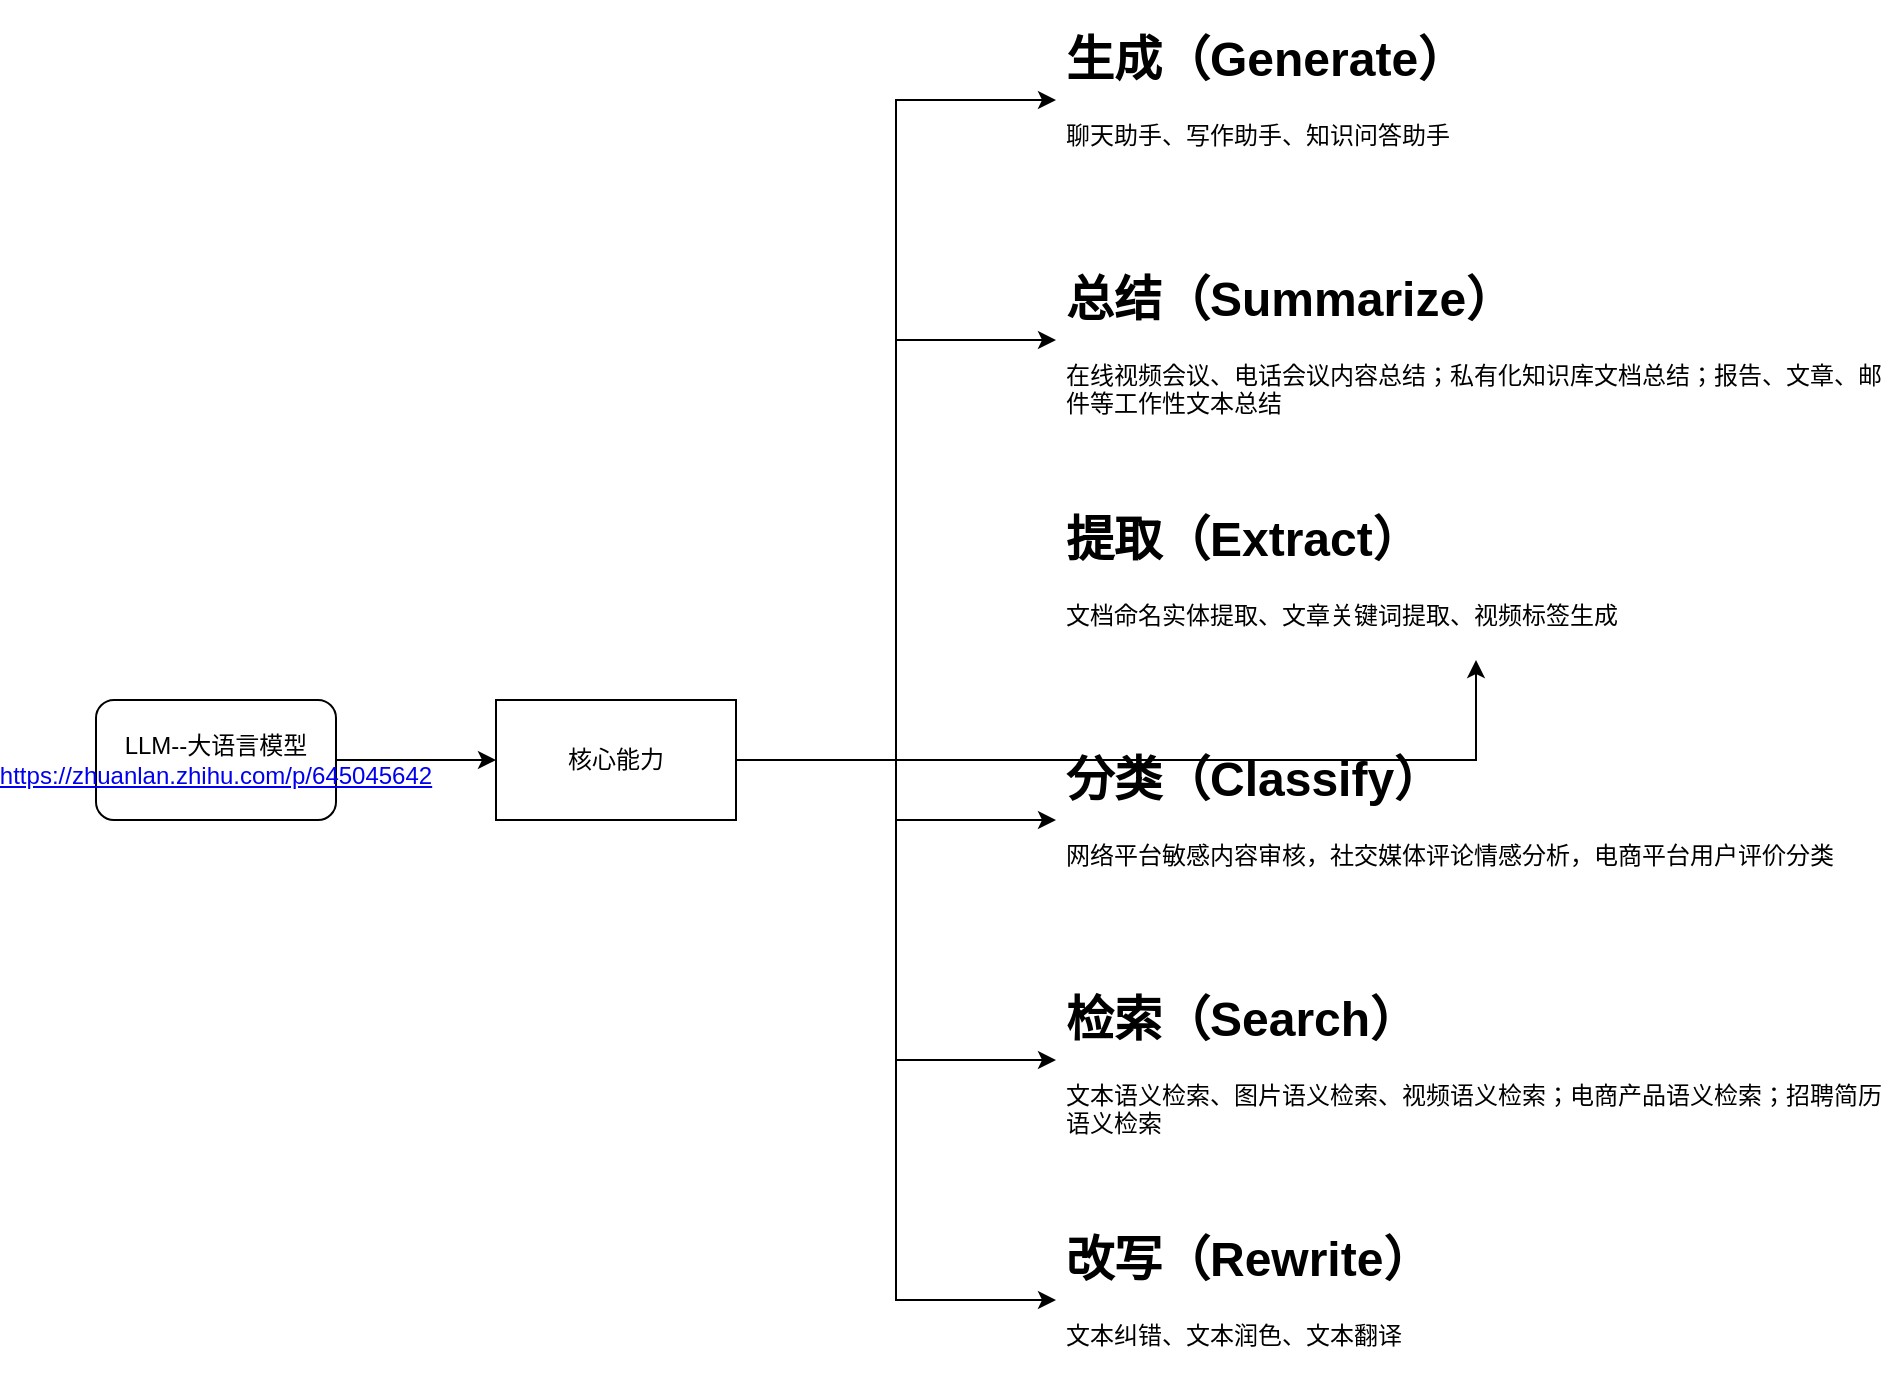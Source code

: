<mxfile version="22.1.11" type="github" pages="2">
  <diagram name="LLM" id="3DlHLGJXzKx2nmoPrJNQ">
    <mxGraphModel dx="1386" dy="785" grid="1" gridSize="10" guides="1" tooltips="1" connect="1" arrows="1" fold="1" page="1" pageScale="1" pageWidth="827" pageHeight="1169" math="0" shadow="0">
      <root>
        <mxCell id="0" />
        <mxCell id="1" parent="0" />
        <mxCell id="L2iHrLUZd3MNULrpQASm-12" style="edgeStyle=orthogonalEdgeStyle;rounded=0;orthogonalLoop=1;jettySize=auto;html=1;exitX=1;exitY=0.5;exitDx=0;exitDy=0;entryX=0;entryY=0.5;entryDx=0;entryDy=0;" edge="1" parent="1" source="L2iHrLUZd3MNULrpQASm-1" target="L2iHrLUZd3MNULrpQASm-5">
          <mxGeometry relative="1" as="geometry" />
        </mxCell>
        <mxCell id="L2iHrLUZd3MNULrpQASm-13" style="edgeStyle=orthogonalEdgeStyle;rounded=0;orthogonalLoop=1;jettySize=auto;html=1;exitX=1;exitY=0.5;exitDx=0;exitDy=0;entryX=0;entryY=0.5;entryDx=0;entryDy=0;" edge="1" parent="1" source="L2iHrLUZd3MNULrpQASm-1" target="L2iHrLUZd3MNULrpQASm-7">
          <mxGeometry relative="1" as="geometry" />
        </mxCell>
        <mxCell id="L2iHrLUZd3MNULrpQASm-14" style="edgeStyle=orthogonalEdgeStyle;rounded=0;orthogonalLoop=1;jettySize=auto;html=1;exitX=1;exitY=0.5;exitDx=0;exitDy=0;" edge="1" parent="1" source="L2iHrLUZd3MNULrpQASm-1" target="L2iHrLUZd3MNULrpQASm-8">
          <mxGeometry relative="1" as="geometry" />
        </mxCell>
        <mxCell id="L2iHrLUZd3MNULrpQASm-15" style="edgeStyle=orthogonalEdgeStyle;rounded=0;orthogonalLoop=1;jettySize=auto;html=1;exitX=1;exitY=0.5;exitDx=0;exitDy=0;entryX=0;entryY=0.5;entryDx=0;entryDy=0;" edge="1" parent="1" source="L2iHrLUZd3MNULrpQASm-1" target="L2iHrLUZd3MNULrpQASm-9">
          <mxGeometry relative="1" as="geometry" />
        </mxCell>
        <mxCell id="L2iHrLUZd3MNULrpQASm-16" style="edgeStyle=orthogonalEdgeStyle;rounded=0;orthogonalLoop=1;jettySize=auto;html=1;exitX=1;exitY=0.5;exitDx=0;exitDy=0;entryX=0;entryY=0.5;entryDx=0;entryDy=0;" edge="1" parent="1" source="L2iHrLUZd3MNULrpQASm-1" target="L2iHrLUZd3MNULrpQASm-10">
          <mxGeometry relative="1" as="geometry" />
        </mxCell>
        <mxCell id="L2iHrLUZd3MNULrpQASm-17" style="edgeStyle=orthogonalEdgeStyle;rounded=0;orthogonalLoop=1;jettySize=auto;html=1;exitX=1;exitY=0.5;exitDx=0;exitDy=0;entryX=0;entryY=0.5;entryDx=0;entryDy=0;" edge="1" parent="1" source="L2iHrLUZd3MNULrpQASm-1" target="L2iHrLUZd3MNULrpQASm-11">
          <mxGeometry relative="1" as="geometry" />
        </mxCell>
        <mxCell id="L2iHrLUZd3MNULrpQASm-1" value="核心能力" style="rounded=0;whiteSpace=wrap;html=1;" vertex="1" parent="1">
          <mxGeometry x="320" y="420" width="120" height="60" as="geometry" />
        </mxCell>
        <mxCell id="L2iHrLUZd3MNULrpQASm-3" style="edgeStyle=orthogonalEdgeStyle;rounded=0;orthogonalLoop=1;jettySize=auto;html=1;exitX=1;exitY=0.5;exitDx=0;exitDy=0;entryX=0;entryY=0.5;entryDx=0;entryDy=0;" edge="1" parent="1" source="L2iHrLUZd3MNULrpQASm-2" target="L2iHrLUZd3MNULrpQASm-1">
          <mxGeometry relative="1" as="geometry" />
        </mxCell>
        <mxCell id="L2iHrLUZd3MNULrpQASm-2" value="LLM--大语言模型&lt;br&gt;&lt;a href=&quot;https://zhuanlan.zhihu.com/p/645045642&quot;&gt;https://zhuanlan.zhihu.com/p/645045642&lt;/a&gt;" style="rounded=1;whiteSpace=wrap;html=1;" vertex="1" parent="1">
          <mxGeometry x="120" y="420" width="120" height="60" as="geometry" />
        </mxCell>
        <mxCell id="L2iHrLUZd3MNULrpQASm-5" value="&lt;h1&gt;生成（Generate）&lt;br&gt;&lt;/h1&gt;&lt;p&gt;聊天助手、写作助手、知识问答助手&lt;br&gt;&lt;/p&gt;" style="text;html=1;strokeColor=none;fillColor=none;spacing=5;spacingTop=-20;whiteSpace=wrap;overflow=hidden;rounded=0;" vertex="1" parent="1">
          <mxGeometry x="600" y="80" width="420" height="80" as="geometry" />
        </mxCell>
        <mxCell id="L2iHrLUZd3MNULrpQASm-7" value="&lt;h1&gt;总结（Summarize）&lt;br&gt;&lt;/h1&gt;&lt;p&gt;在线视频会议、电话会议内容总结；私有化知识库文档总结；报告、文章、邮件等工作性文本总结&lt;br&gt;&lt;/p&gt;" style="text;html=1;strokeColor=none;fillColor=none;spacing=5;spacingTop=-20;whiteSpace=wrap;overflow=hidden;rounded=0;" vertex="1" parent="1">
          <mxGeometry x="600" y="200" width="420" height="80" as="geometry" />
        </mxCell>
        <mxCell id="L2iHrLUZd3MNULrpQASm-8" value="&lt;h1&gt;提取（Extract）&lt;br&gt;&lt;/h1&gt;&lt;p&gt;文档命名实体提取、文章关键词提取、视频标签生成&lt;br&gt;&lt;/p&gt;" style="text;html=1;strokeColor=none;fillColor=none;spacing=5;spacingTop=-20;whiteSpace=wrap;overflow=hidden;rounded=0;" vertex="1" parent="1">
          <mxGeometry x="600" y="320" width="420" height="80" as="geometry" />
        </mxCell>
        <mxCell id="L2iHrLUZd3MNULrpQASm-9" value="&lt;h1&gt;分类（Classify）&lt;br&gt;&lt;/h1&gt;&lt;p&gt;网络平台敏感内容审核，社交媒体评论情感分析，电商平台用户评价分类&lt;br&gt;&lt;/p&gt;" style="text;html=1;strokeColor=none;fillColor=none;spacing=5;spacingTop=-20;whiteSpace=wrap;overflow=hidden;rounded=0;" vertex="1" parent="1">
          <mxGeometry x="600" y="440" width="420" height="80" as="geometry" />
        </mxCell>
        <mxCell id="L2iHrLUZd3MNULrpQASm-10" value="&lt;h1&gt;检索（Search）&lt;br&gt;&lt;/h1&gt;&lt;p&gt;文本语义检索、图片语义检索、视频语义检索；电商产品语义检索；招聘简历语义检索&lt;br&gt;&lt;/p&gt;" style="text;html=1;strokeColor=none;fillColor=none;spacing=5;spacingTop=-20;whiteSpace=wrap;overflow=hidden;rounded=0;" vertex="1" parent="1">
          <mxGeometry x="600" y="560" width="420" height="80" as="geometry" />
        </mxCell>
        <mxCell id="L2iHrLUZd3MNULrpQASm-11" value="&lt;h1&gt;改写（Rewrite）&lt;br&gt;&lt;/h1&gt;&lt;p&gt;文本纠错、文本润色、文本翻译&lt;br&gt;&lt;/p&gt;" style="text;html=1;strokeColor=none;fillColor=none;spacing=5;spacingTop=-20;whiteSpace=wrap;overflow=hidden;rounded=0;" vertex="1" parent="1">
          <mxGeometry x="600" y="680" width="420" height="80" as="geometry" />
        </mxCell>
      </root>
    </mxGraphModel>
  </diagram>
  <diagram id="EaiEcdJ-I_DlEpoy9Nn1" name="GPT">
    <mxGraphModel dx="2213" dy="1954" grid="1" gridSize="10" guides="1" tooltips="1" connect="1" arrows="1" fold="1" page="1" pageScale="1" pageWidth="827" pageHeight="1169" math="0" shadow="0">
      <root>
        <mxCell id="0" />
        <mxCell id="1" parent="0" />
        <mxCell id="UNQpuyh2CjBS3bRXUQbx-8" style="edgeStyle=orthogonalEdgeStyle;rounded=0;orthogonalLoop=1;jettySize=auto;html=1;exitX=1;exitY=0.5;exitDx=0;exitDy=0;entryX=0;entryY=0.5;entryDx=0;entryDy=0;" edge="1" parent="1" source="wNPvC7qzHjSaxT-Cyp38-1" target="UNQpuyh2CjBS3bRXUQbx-1">
          <mxGeometry relative="1" as="geometry" />
        </mxCell>
        <mxCell id="UNQpuyh2CjBS3bRXUQbx-9" style="edgeStyle=orthogonalEdgeStyle;rounded=0;orthogonalLoop=1;jettySize=auto;html=1;exitX=1;exitY=0.5;exitDx=0;exitDy=0;entryX=0;entryY=0.5;entryDx=0;entryDy=0;" edge="1" parent="1" source="wNPvC7qzHjSaxT-Cyp38-1" target="UNQpuyh2CjBS3bRXUQbx-2">
          <mxGeometry relative="1" as="geometry" />
        </mxCell>
        <mxCell id="UNQpuyh2CjBS3bRXUQbx-10" style="edgeStyle=orthogonalEdgeStyle;rounded=0;orthogonalLoop=1;jettySize=auto;html=1;exitX=1;exitY=0.5;exitDx=0;exitDy=0;entryX=0;entryY=0.5;entryDx=0;entryDy=0;" edge="1" parent="1" source="wNPvC7qzHjSaxT-Cyp38-1" target="UNQpuyh2CjBS3bRXUQbx-3">
          <mxGeometry relative="1" as="geometry" />
        </mxCell>
        <mxCell id="UNQpuyh2CjBS3bRXUQbx-11" style="edgeStyle=orthogonalEdgeStyle;rounded=0;orthogonalLoop=1;jettySize=auto;html=1;exitX=1;exitY=0.5;exitDx=0;exitDy=0;entryX=0;entryY=0.5;entryDx=0;entryDy=0;" edge="1" parent="1" source="wNPvC7qzHjSaxT-Cyp38-1" target="UNQpuyh2CjBS3bRXUQbx-4">
          <mxGeometry relative="1" as="geometry" />
        </mxCell>
        <mxCell id="UNQpuyh2CjBS3bRXUQbx-12" style="edgeStyle=orthogonalEdgeStyle;rounded=0;orthogonalLoop=1;jettySize=auto;html=1;exitX=1;exitY=0.5;exitDx=0;exitDy=0;entryX=0;entryY=0.5;entryDx=0;entryDy=0;" edge="1" parent="1" source="wNPvC7qzHjSaxT-Cyp38-1" target="UNQpuyh2CjBS3bRXUQbx-5">
          <mxGeometry relative="1" as="geometry" />
        </mxCell>
        <mxCell id="wNPvC7qzHjSaxT-Cyp38-1" value="版本" style="rounded=0;whiteSpace=wrap;html=1;" vertex="1" parent="1">
          <mxGeometry x="110" y="675" width="120" height="60" as="geometry" />
        </mxCell>
        <mxCell id="UNQpuyh2CjBS3bRXUQbx-7" style="edgeStyle=orthogonalEdgeStyle;rounded=0;orthogonalLoop=1;jettySize=auto;html=1;exitX=1;exitY=0.5;exitDx=0;exitDy=0;entryX=0;entryY=0.5;entryDx=0;entryDy=0;" edge="1" parent="1" source="ySed9VaLxDCvpfgI67wI-1" target="wNPvC7qzHjSaxT-Cyp38-1">
          <mxGeometry relative="1" as="geometry" />
        </mxCell>
        <mxCell id="ySed9VaLxDCvpfgI67wI-1" value="GPT&lt;br&gt;&lt;a href=&quot;https://www.bilibili.com/read/cv25112949/&quot;&gt;https://www.bilibili.com/read/cv25112949/&lt;/a&gt;" style="rounded=1;whiteSpace=wrap;html=1;" vertex="1" parent="1">
          <mxGeometry x="-90" y="675" width="120" height="60" as="geometry" />
        </mxCell>
        <mxCell id="UNQpuyh2CjBS3bRXUQbx-1" value="&lt;h1&gt;GTP&lt;br&gt;&lt;/h1&gt;&lt;p&gt;语言生成：GPT 模型可以用于生成自然语言文本，例如文章、对话、新闻、小说等。这种应用场景可以应用于自动写作、机器翻译、智能客服等领域。&lt;/p&gt;&lt;p&gt;语言理解：GPT 模型可以用于自然语言理解，例如文本分类、情感分析、实体识别等。这种应用场景可以应用于搜索引擎、广告推荐、舆情监测等领域。&lt;/p&gt;&lt;p&gt;对话系统：GPT 模型可以用于构建对话系统，例如智能客服、聊天机器人等。这种应用场景可以应用于客户服务、娱乐等领域。&lt;/p&gt;&lt;p&gt;语言模型：GPT 模型可以用于构建语言模型，例如语音识别、机器翻译等。这种应用场景可以应用于智能家居、智能交通等领域。&amp;nbsp;&lt;/p&gt;" style="text;html=1;strokeColor=none;fillColor=none;spacing=5;spacingTop=-20;whiteSpace=wrap;overflow=hidden;rounded=0;" vertex="1" parent="1">
          <mxGeometry x="440" y="-20" width="860" height="160" as="geometry" />
        </mxCell>
        <mxCell id="UNQpuyh2CjBS3bRXUQbx-18" style="edgeStyle=orthogonalEdgeStyle;rounded=0;orthogonalLoop=1;jettySize=auto;html=1;exitX=0;exitY=0.5;exitDx=0;exitDy=0;entryX=0;entryY=0.5;entryDx=0;entryDy=0;" edge="1" parent="1" source="UNQpuyh2CjBS3bRXUQbx-2" target="UNQpuyh2CjBS3bRXUQbx-13">
          <mxGeometry relative="1" as="geometry" />
        </mxCell>
        <mxCell id="UNQpuyh2CjBS3bRXUQbx-19" style="edgeStyle=orthogonalEdgeStyle;rounded=0;orthogonalLoop=1;jettySize=auto;html=1;exitX=0;exitY=0.5;exitDx=0;exitDy=0;entryX=0;entryY=0.5;entryDx=0;entryDy=0;" edge="1" parent="1" source="UNQpuyh2CjBS3bRXUQbx-2" target="UNQpuyh2CjBS3bRXUQbx-14">
          <mxGeometry relative="1" as="geometry" />
        </mxCell>
        <mxCell id="UNQpuyh2CjBS3bRXUQbx-2" value="&lt;h1&gt;GTP2&lt;br&gt;&lt;/h1&gt;&lt;p&gt;文本生成：GPT-2 可以学习大量的文本数据，并生成类似于人类写作的文章、故事或诗歌。&lt;/p&gt;&lt;p&gt;机器翻译：GPT-2 可以将一种语言的文本翻译成另一种语言的文本，如中英文互译。&lt;/p&gt;&lt;p&gt;情感分析：利用 GPT-2 进行情感分析，可以判断一段文本表达的情感是积极、消极还是中立。&lt;/p&gt;&lt;p&gt;文本分类：GPT-2 可以将文本归类为不同的类别，如新闻分类、电影评价分类等。&lt;/p&gt;&lt;p&gt;问答系统：GPT-2 可以回答用户提出的问题，并提供相关的信息和解决方案。&lt;/p&gt;&lt;p&gt;对话系统：GPT-2 可以模拟人类对话，与用户进行交互，并回答用户提出的问题。&lt;/p&gt;" style="text;html=1;strokeColor=none;fillColor=none;spacing=5;spacingTop=-20;whiteSpace=wrap;overflow=hidden;rounded=0;" vertex="1" parent="1">
          <mxGeometry x="440" y="240" width="520" height="200" as="geometry" />
        </mxCell>
        <mxCell id="UNQpuyh2CjBS3bRXUQbx-3" value="&lt;h1&gt;GTP3&lt;br&gt;&lt;/h1&gt;&lt;p&gt;自然语言生成：GPT-3 可以用于自动生成文章、电子邮件、产品描述等各种类型的文本。&lt;/p&gt;&lt;p&gt;智能客服：GPT-3 可以用于构建聊天机器人，解决客户的问题并提供帮助。&lt;/p&gt;&lt;p&gt;写作助手：GPT-3 可以提供主题、段落和句子建议，同时根据用户输入的数据自动生成合适的文本。&lt;/p&gt;&lt;p&gt;语言翻译：GPT-3 可以用于翻译不同语言之间的文本，从而促进跨文化交流。&lt;/p&gt;&lt;p&gt;自动摘要：GPT-3 可以用于自动提取一篇文章或文档的主要信息和重点，从而帮助用户更快地了解其内容。&lt;/p&gt;&lt;p&gt;虚拟助手：GPT-3 可以用于构建虚拟助手，例如 Siri 或 Alexa。它可以理解用户的指令，并执行相应的操作。&lt;/p&gt;&lt;p&gt;个性化推荐：GPT-3 可以分析用户的历史行为和偏好，从而为他们提供个性化的商品和服务推荐。&lt;/p&gt;&lt;p&gt;智能搜索：GPT-3 可以用于改进搜索引擎结果，提供更准确的答案和建议。&lt;/p&gt;&lt;p&gt;自动化编程：GPT-3 可以用于自动生成代码和脚本，从而节省开发者的时间并减少错误的产生。&lt;/p&gt;&lt;p&gt;艺术创作：GPT-3 的文本生成能力可以用于创作诗歌、小说、剧本等艺术形式，从而提供新颖的文学体验。&amp;nbsp;&lt;/p&gt;" style="text;html=1;strokeColor=none;fillColor=none;spacing=5;spacingTop=-20;whiteSpace=wrap;overflow=hidden;rounded=0;" vertex="1" parent="1">
          <mxGeometry x="440" y="540" width="910" height="330" as="geometry" />
        </mxCell>
        <mxCell id="UNQpuyh2CjBS3bRXUQbx-20" style="edgeStyle=orthogonalEdgeStyle;rounded=0;orthogonalLoop=1;jettySize=auto;html=1;exitX=0;exitY=0.5;exitDx=0;exitDy=0;entryX=0;entryY=0.5;entryDx=0;entryDy=0;" edge="1" parent="1" source="UNQpuyh2CjBS3bRXUQbx-4" target="UNQpuyh2CjBS3bRXUQbx-16">
          <mxGeometry relative="1" as="geometry" />
        </mxCell>
        <mxCell id="UNQpuyh2CjBS3bRXUQbx-21" style="edgeStyle=orthogonalEdgeStyle;rounded=0;orthogonalLoop=1;jettySize=auto;html=1;exitX=0;exitY=0.5;exitDx=0;exitDy=0;entryX=0;entryY=0.5;entryDx=0;entryDy=0;" edge="1" parent="1" source="UNQpuyh2CjBS3bRXUQbx-4" target="UNQpuyh2CjBS3bRXUQbx-17">
          <mxGeometry relative="1" as="geometry" />
        </mxCell>
        <mxCell id="UNQpuyh2CjBS3bRXUQbx-4" value="&lt;h1&gt;GTP3.5&lt;br&gt;&lt;/h1&gt;&lt;p&gt;GPT3.5 模型上和之前 GPT-3 都没有太大变化，主要变化的是训练策略变了，用上了强化学习&amp;nbsp;&lt;br&gt;&lt;/p&gt;" style="text;html=1;strokeColor=none;fillColor=none;spacing=5;spacingTop=-20;whiteSpace=wrap;overflow=hidden;rounded=0;" vertex="1" parent="1">
          <mxGeometry x="440" y="920" width="560" height="80" as="geometry" />
        </mxCell>
        <mxCell id="UNQpuyh2CjBS3bRXUQbx-5" value="&lt;h1&gt;GTP4&lt;br&gt;&lt;/h1&gt;&lt;p&gt;内容创作与编辑：&lt;span style=&quot;background-color: initial;&quot;&gt;GPT-4 在文本生成方面的优秀表现为创作者提供了强大的支持。从撰写软文、博客文章到书籍创作，GPT-4 都能够根据用户需求生成高质量的内容。同时，GPT-4 还具有智能纠错和编辑功能，能帮助用户快速优化文本，提高工作效率。&lt;/span&gt;&lt;/p&gt;&lt;p&gt;语言翻译：&lt;span style=&quot;background-color: initial;&quot;&gt;借助 GPT-4 的深度学习技术，语言翻译领域得以实现实时、准确的翻译服务。GPT-4 支持多种语言之间的互译，为国际交流和合作提供了便捷的语言沟通桥梁。&lt;/span&gt;&lt;/p&gt;&lt;p&gt;客服与支持：&lt;span style=&quot;background-color: initial;&quot;&gt;越来越多的企业开始将 GPT-4 应用于在线客服系统，实现智能、高效的用户服务。GPT-4 可以根据用户提问快速生成准确、专业的回答，大大提高了客户满意度和客服效率。&lt;/span&gt;&lt;/p&gt;&lt;p&gt;智能教育：&lt;span style=&quot;background-color: initial;&quot;&gt;GPT-4 在教育领域的应用前景也十分广阔。AI 辅导系统可以为学生提供个性化的学习建议和答疑解惑服务。此外，GPT-4 还可用于编写教材、教案等教育资源，为老师们分担工作负担。&lt;/span&gt;&lt;/p&gt;&lt;p&gt;游戏开发：&lt;span style=&quot;background-color: initial;&quot;&gt;GPT-4 在游戏领域也发挥着重要作用。开发者可以利用 GPT-4 生成各种游戏场景、角色对话和剧情设计，为玩家创造丰富、独特的游戏体验。&lt;/span&gt;&lt;/p&gt;&lt;p&gt;语音助手：&lt;span style=&quot;background-color: initial;&quot;&gt;语音助手已经成为人们日常生活中不可或缺的一部分。GPT-4 通过自然语言处理技术，使得语音助手可以更好地理解用户的需求并提供更精确的回应，满足人们在生活、工作等方面的需求。&lt;/span&gt;&lt;/p&gt;&lt;p&gt;数据分析与可视化：&lt;span style=&quot;background-color: initial;&quot;&gt;GPT-4 可应用于数据分析领域，通过对大量数据进行深度挖掘，帮助企业和个人发现潜在价值。同时，GPT-4 还能生成清晰易懂的可视化图表，使数据分析结果更直观、更易于理解。&lt;/span&gt;&lt;/p&gt;&lt;p&gt;法律咨询：&lt;span style=&quot;background-color: initial;&quot;&gt;借助 GPT-4 的知识储备和智能推理能力，用户可以在法律问题上获得专业的解答和建议。这将大大降低人们在法律咨询方面的成本和时间投入。&lt;/span&gt;&lt;/p&gt;&lt;p&gt;医疗领域：&lt;span style=&quot;background-color: initial;&quot;&gt;GPT-4 在医疗领域的应用也日益受到关注。AI 模型可以协助医生进行病例分析、诊断建议等工作，提高医疗服务的准确性和效率。此外，GPT-4 还可以为患者提供健康咨询和科普知识，提高大众的健康意识。&lt;/span&gt;&lt;/p&gt;&lt;p&gt;人工智能伦理与监管：&lt;span style=&quot;background-color: initial;&quot;&gt;随着 GPT-4 等 AI 技术的普及，人工智能伦理和监管问题日益凸显。GPT-4 可以帮助相关机构研究、制定相应的政策和规范，确保 AI 技术在合规、安全的环境下发展。&lt;/span&gt;&lt;/p&gt;" style="text;html=1;strokeColor=none;fillColor=none;spacing=5;spacingTop=-20;whiteSpace=wrap;overflow=hidden;rounded=0;" vertex="1" parent="1">
          <mxGeometry x="440" y="1089" width="1360" height="311" as="geometry" />
        </mxCell>
        <mxCell id="UNQpuyh2CjBS3bRXUQbx-13" value="&lt;div&gt;优点：&lt;/div&gt;&lt;div&gt;&lt;br&gt;&lt;/div&gt;&lt;div&gt;生成能力强大：GPT-2 在生成文本方面具有出色的能力，可以生成连贯、流畅的文章、故事甚至代码片段。&lt;/div&gt;&lt;div&gt;&lt;br&gt;&lt;/div&gt;&lt;div&gt;上下文理解：该模型通过学习大量的文本数据，能够理解上下文并生成具有逻辑关联性的回复。&lt;/div&gt;&lt;div&gt;&lt;br&gt;&lt;/div&gt;&lt;div&gt;多领域应用：GPT-2 对于多个领域的任务都具有良好的适用性，包括机器翻译、摘要生成、对话系统等。&lt;/div&gt;&lt;div&gt;&lt;br&gt;&lt;/div&gt;&lt;div&gt;预训练模型可用性：GPT-2 的预训练模型已经在公开领域发布，可以方便地进行微调以适应特定任务需求。&lt;/div&gt;&lt;div&gt;&lt;br&gt;&lt;/div&gt;&lt;div&gt;语言表达多样性：GPT-2 能够生成多样化的语言表达，从正式到口语化、幽默到严肃，使得生成的文本更加生动和富有趣味性。&lt;/div&gt;" style="rounded=0;whiteSpace=wrap;html=1;align=left;" vertex="1" parent="1">
          <mxGeometry x="1010" y="130" width="730" height="170" as="geometry" />
        </mxCell>
        <mxCell id="UNQpuyh2CjBS3bRXUQbx-14" value="&lt;div&gt;缺点：&lt;/div&gt;&lt;div&gt;&lt;br&gt;&lt;/div&gt;&lt;div&gt;&lt;span style=&quot;background-color: initial;&quot;&gt;缺乏常识和实际知识：尽管 GPT-2 可以生成连贯的文本，但它没有自己的常识和实际知识，容易受到错误或误导性信息的影响。&lt;/span&gt;&lt;br&gt;&lt;/div&gt;&lt;div&gt;&lt;br&gt;&lt;/div&gt;&lt;div style=&quot;&quot;&gt;对抗性样本的漏洞：GPT-2 容易受到对抗性样本的攻击，即通过故意构造的输入来欺骗模型，导致不准确或误导性的输出。&lt;/div&gt;&lt;div style=&quot;&quot;&gt;&lt;br&gt;&lt;/div&gt;&lt;div&gt;缺乏创造性和主动性：GPT-2 是基于大量数据的统计模型，没有真正的创造性和主动性，只能在已有的知识范围内生成文本。&lt;/div&gt;&lt;div&gt;&lt;br&gt;&lt;/div&gt;&lt;div&gt;存在长期依赖问题：GPT-2 在处理长文本时，可能会遇到长期依赖问题，导致生成的文本在逻辑上不一致或不连贯。&lt;/div&gt;&lt;div&gt;&lt;br&gt;&lt;/div&gt;&lt;div style=&quot;&quot;&gt;可解释性差：GPT-2 是一个黑盒模型，它的决策过程难以解释，无法提供详细的推理或证据支持。&amp;nbsp;&lt;/div&gt;" style="rounded=0;whiteSpace=wrap;html=1;align=left;" vertex="1" parent="1">
          <mxGeometry x="1010" y="380" width="730" height="170" as="geometry" />
        </mxCell>
        <mxCell id="UNQpuyh2CjBS3bRXUQbx-16" value="&lt;div&gt;优点：&lt;/div&gt;&lt;div&gt;多功能性：GPT3.5 可以回答各种问题，提供创意灵感，支持语音识别等多种功能，可以应用于多个领域，如技术支持、智能客服、文本生成等。&lt;/div&gt;&lt;div&gt;&lt;br&gt;&lt;/div&gt;&lt;div&gt;自然语言处理能力：GPT3.5 具备较强的自然语言处理能力，可以模拟人类对话，表达思想和感情，提供更加自然流畅的回答。&lt;/div&gt;&lt;div&gt;&lt;br&gt;&lt;/div&gt;&lt;div&gt;多语种支持：GPT3.5 支持多种语言，可以满足不同国家和地区的语言需求。&lt;/div&gt;&lt;div&gt;&lt;br&gt;&lt;/div&gt;&lt;div&gt;智能学习：GPT3.5 可以通过对大量数据进行学习，不断提高自身的表达能力和回答准确率，具备一定的智能学习能力。&lt;/div&gt;&lt;div&gt;&lt;br&gt;&lt;/div&gt;&lt;div&gt;便捷性：GPT3.5 可以通过第三方的应用程序或者网站、OpenAI 提供的 API 或者在 OpenAI 官方网站上使用，使用起来非常便捷。&amp;nbsp;&lt;/div&gt;" style="rounded=0;whiteSpace=wrap;html=1;align=left;" vertex="1" parent="1">
          <mxGeometry x="1060" y="790" width="860" height="170" as="geometry" />
        </mxCell>
        <mxCell id="UNQpuyh2CjBS3bRXUQbx-17" value="缺点：&lt;br&gt;&lt;div&gt;可能存在偏见：由于 GPT3.5 是通过对大量数据进行学习得到的，可能存在数据偏见的问题。这可能导致 GPT3.5 对某些群体或某些观点的回答存在偏见。&lt;/div&gt;&lt;div&gt;&lt;br&gt;&lt;/div&gt;&lt;div&gt;缺乏人情味：尽管 GPT3.5 可以模拟人类对话，但它仍然缺乏真正的情感和人性化，无法像真正的人类一样进行复杂的思考和情感表达。&lt;/div&gt;&lt;div&gt;&lt;br&gt;&lt;/div&gt;&lt;div&gt;需要大量数据：为了让 GPT3.5 具备较高的回答准确率和表达能力，需要训练大量的数据，这需要消耗大量的时间和资源。&lt;/div&gt;&lt;div&gt;&lt;br&gt;&lt;/div&gt;&lt;div&gt;可能存在安全隐患：在使用 GPT3.5 模型时，需要输入一定的文本或语音数据，这可能会导致个人隐私泄露的风险。&lt;/div&gt;" style="rounded=0;whiteSpace=wrap;html=1;align=left;" vertex="1" parent="1">
          <mxGeometry x="1060" y="990" width="860" height="130" as="geometry" />
        </mxCell>
      </root>
    </mxGraphModel>
  </diagram>
</mxfile>
